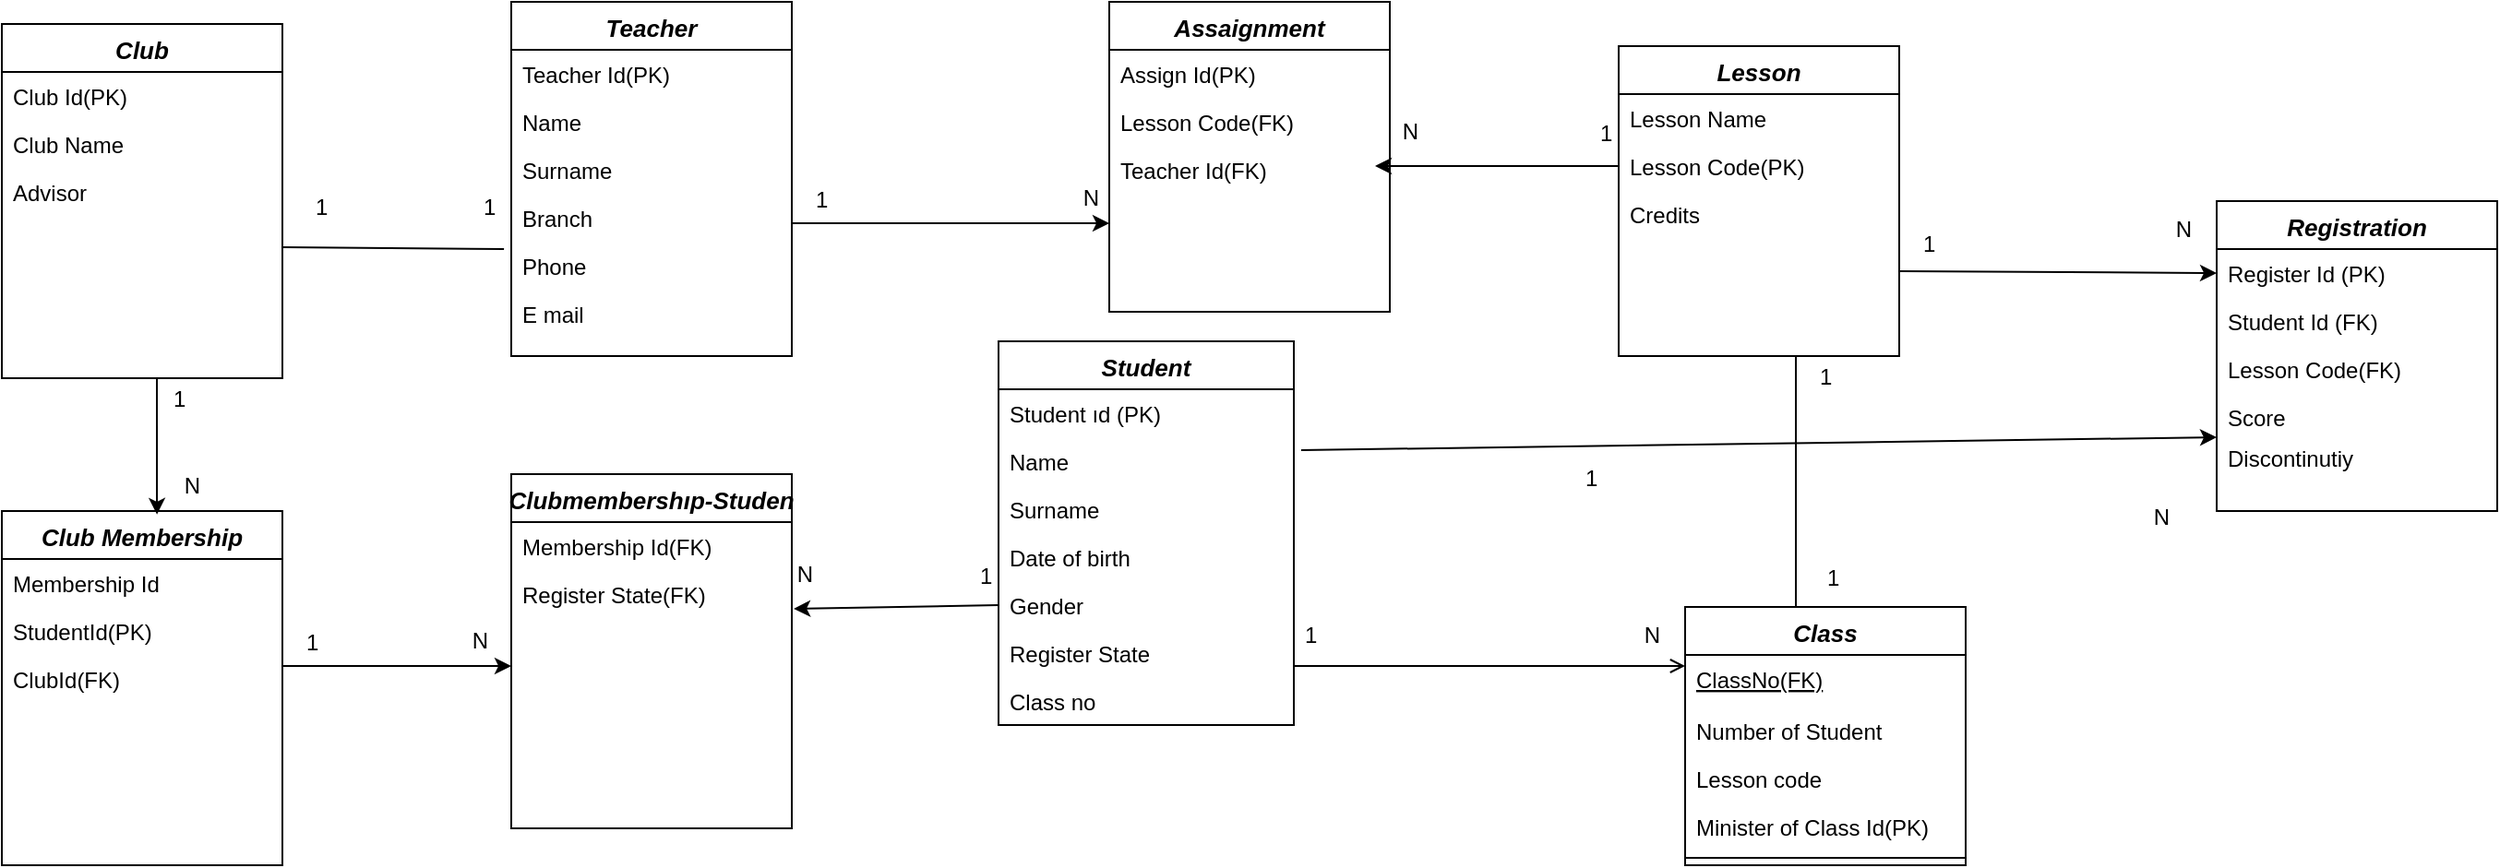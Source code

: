 <mxfile version="24.7.17">
  <diagram id="C5RBs43oDa-KdzZeNtuy" name="Page-1">
    <mxGraphModel dx="1664" dy="916" grid="1" gridSize="12" guides="1" tooltips="1" connect="1" arrows="1" fold="1" page="0" pageScale="1" pageWidth="827" pageHeight="1169" math="0" shadow="0">
      <root>
        <mxCell id="WIyWlLk6GJQsqaUBKTNV-0" />
        <mxCell id="WIyWlLk6GJQsqaUBKTNV-1" parent="WIyWlLk6GJQsqaUBKTNV-0" />
        <mxCell id="zkfFHV4jXpPFQw0GAbJ--0" value="Student" style="swimlane;fontStyle=3;align=center;verticalAlign=top;childLayout=stackLayout;horizontal=1;startSize=26;horizontalStack=0;resizeParent=1;resizeLast=0;collapsible=1;marginBottom=0;rounded=0;shadow=0;strokeWidth=1;fontSize=13;" parent="WIyWlLk6GJQsqaUBKTNV-1" vertex="1">
          <mxGeometry x="-72" y="-8" width="160" height="208" as="geometry">
            <mxRectangle x="230" y="140" width="160" height="26" as="alternateBounds" />
          </mxGeometry>
        </mxCell>
        <mxCell id="zkfFHV4jXpPFQw0GAbJ--1" value="Student ıd (PK)" style="text;align=left;verticalAlign=top;spacingLeft=4;spacingRight=4;overflow=hidden;rotatable=0;points=[[0,0.5],[1,0.5]];portConstraint=eastwest;fontStyle=0" parent="zkfFHV4jXpPFQw0GAbJ--0" vertex="1">
          <mxGeometry y="26" width="160" height="26" as="geometry" />
        </mxCell>
        <mxCell id="zkfFHV4jXpPFQw0GAbJ--2" value="Name" style="text;align=left;verticalAlign=top;spacingLeft=4;spacingRight=4;overflow=hidden;rotatable=0;points=[[0,0.5],[1,0.5]];portConstraint=eastwest;rounded=0;shadow=0;html=0;" parent="zkfFHV4jXpPFQw0GAbJ--0" vertex="1">
          <mxGeometry y="52" width="160" height="26" as="geometry" />
        </mxCell>
        <mxCell id="zkfFHV4jXpPFQw0GAbJ--3" value="Surname" style="text;align=left;verticalAlign=top;spacingLeft=4;spacingRight=4;overflow=hidden;rotatable=0;points=[[0,0.5],[1,0.5]];portConstraint=eastwest;rounded=0;shadow=0;html=0;" parent="zkfFHV4jXpPFQw0GAbJ--0" vertex="1">
          <mxGeometry y="78" width="160" height="26" as="geometry" />
        </mxCell>
        <mxCell id="4AtedxDWVgEgfzxoeVGV-2" value="Date of birth" style="text;align=left;verticalAlign=top;spacingLeft=4;spacingRight=4;overflow=hidden;rotatable=0;points=[[0,0.5],[1,0.5]];portConstraint=eastwest;" vertex="1" parent="zkfFHV4jXpPFQw0GAbJ--0">
          <mxGeometry y="104" width="160" height="26" as="geometry" />
        </mxCell>
        <mxCell id="4AtedxDWVgEgfzxoeVGV-4" value="Gender" style="text;align=left;verticalAlign=top;spacingLeft=4;spacingRight=4;overflow=hidden;rotatable=0;points=[[0,0.5],[1,0.5]];portConstraint=eastwest;" vertex="1" parent="zkfFHV4jXpPFQw0GAbJ--0">
          <mxGeometry y="130" width="160" height="26" as="geometry" />
        </mxCell>
        <mxCell id="4AtedxDWVgEgfzxoeVGV-1" value="Register State" style="text;align=left;verticalAlign=top;spacingLeft=4;spacingRight=4;overflow=hidden;rotatable=0;points=[[0,0.5],[1,0.5]];portConstraint=eastwest;" vertex="1" parent="zkfFHV4jXpPFQw0GAbJ--0">
          <mxGeometry y="156" width="160" height="26" as="geometry" />
        </mxCell>
        <mxCell id="4AtedxDWVgEgfzxoeVGV-5" value="Class no" style="text;align=left;verticalAlign=top;spacingLeft=4;spacingRight=4;overflow=hidden;rotatable=0;points=[[0,0.5],[1,0.5]];portConstraint=eastwest;fontStyle=0" vertex="1" parent="zkfFHV4jXpPFQw0GAbJ--0">
          <mxGeometry y="182" width="160" height="26" as="geometry" />
        </mxCell>
        <mxCell id="zkfFHV4jXpPFQw0GAbJ--17" value="Class" style="swimlane;fontStyle=3;align=center;verticalAlign=top;childLayout=stackLayout;horizontal=1;startSize=26;horizontalStack=0;resizeParent=1;resizeLast=0;collapsible=1;marginBottom=0;rounded=0;shadow=0;strokeWidth=1;fontSize=13;" parent="WIyWlLk6GJQsqaUBKTNV-1" vertex="1">
          <mxGeometry x="300" y="136" width="152" height="140" as="geometry">
            <mxRectangle x="550" y="140" width="160" height="26" as="alternateBounds" />
          </mxGeometry>
        </mxCell>
        <mxCell id="zkfFHV4jXpPFQw0GAbJ--18" value="ClassNo(FK)" style="text;align=left;verticalAlign=top;spacingLeft=4;spacingRight=4;overflow=hidden;rotatable=0;points=[[0,0.5],[1,0.5]];portConstraint=eastwest;fontStyle=4" parent="zkfFHV4jXpPFQw0GAbJ--17" vertex="1">
          <mxGeometry y="26" width="152" height="28" as="geometry" />
        </mxCell>
        <mxCell id="zkfFHV4jXpPFQw0GAbJ--19" value="Number of Student" style="text;align=left;verticalAlign=top;spacingLeft=4;spacingRight=4;overflow=hidden;rotatable=0;points=[[0,0.5],[1,0.5]];portConstraint=eastwest;rounded=0;shadow=0;html=0;" parent="zkfFHV4jXpPFQw0GAbJ--17" vertex="1">
          <mxGeometry y="54" width="152" height="26" as="geometry" />
        </mxCell>
        <mxCell id="zkfFHV4jXpPFQw0GAbJ--20" value="Lesson code" style="text;align=left;verticalAlign=top;spacingLeft=4;spacingRight=4;overflow=hidden;rotatable=0;points=[[0,0.5],[1,0.5]];portConstraint=eastwest;rounded=0;shadow=0;html=0;" parent="zkfFHV4jXpPFQw0GAbJ--17" vertex="1">
          <mxGeometry y="80" width="152" height="26" as="geometry" />
        </mxCell>
        <mxCell id="zkfFHV4jXpPFQw0GAbJ--21" value="Minister of Class Id(PK)" style="text;align=left;verticalAlign=top;spacingLeft=4;spacingRight=4;overflow=hidden;rotatable=0;points=[[0,0.5],[1,0.5]];portConstraint=eastwest;rounded=0;shadow=0;html=0;" parent="zkfFHV4jXpPFQw0GAbJ--17" vertex="1">
          <mxGeometry y="106" width="152" height="26" as="geometry" />
        </mxCell>
        <mxCell id="zkfFHV4jXpPFQw0GAbJ--23" value="" style="line;html=1;strokeWidth=1;align=left;verticalAlign=middle;spacingTop=-1;spacingLeft=3;spacingRight=3;rotatable=0;labelPosition=right;points=[];portConstraint=eastwest;" parent="zkfFHV4jXpPFQw0GAbJ--17" vertex="1">
          <mxGeometry y="132" width="152" height="8" as="geometry" />
        </mxCell>
        <mxCell id="zkfFHV4jXpPFQw0GAbJ--26" value="" style="endArrow=open;shadow=0;strokeWidth=1;rounded=0;curved=0;endFill=1;edgeStyle=elbowEdgeStyle;elbow=vertical;" parent="WIyWlLk6GJQsqaUBKTNV-1" source="zkfFHV4jXpPFQw0GAbJ--0" target="zkfFHV4jXpPFQw0GAbJ--17" edge="1">
          <mxGeometry x="0.5" y="41" relative="1" as="geometry">
            <mxPoint x="380" y="192" as="sourcePoint" />
            <mxPoint x="540" y="192" as="targetPoint" />
            <mxPoint x="-40" y="32" as="offset" />
          </mxGeometry>
        </mxCell>
        <mxCell id="zkfFHV4jXpPFQw0GAbJ--27" value="1" style="resizable=0;align=left;verticalAlign=bottom;labelBackgroundColor=none;fontSize=12;" parent="zkfFHV4jXpPFQw0GAbJ--26" connectable="0" vertex="1">
          <mxGeometry x="-1" relative="1" as="geometry">
            <mxPoint x="4" y="-8" as="offset" />
          </mxGeometry>
        </mxCell>
        <mxCell id="zkfFHV4jXpPFQw0GAbJ--28" value="N" style="resizable=0;align=right;verticalAlign=bottom;labelBackgroundColor=none;fontSize=12;" parent="zkfFHV4jXpPFQw0GAbJ--26" connectable="0" vertex="1">
          <mxGeometry x="1" relative="1" as="geometry">
            <mxPoint x="-12" y="-8" as="offset" />
          </mxGeometry>
        </mxCell>
        <mxCell id="4AtedxDWVgEgfzxoeVGV-11" value="Registration" style="swimlane;fontStyle=3;align=center;verticalAlign=top;childLayout=stackLayout;horizontal=1;startSize=26;horizontalStack=0;resizeParent=1;resizeLast=0;collapsible=1;marginBottom=0;rounded=0;shadow=0;strokeWidth=1;fontSize=13;" vertex="1" parent="WIyWlLk6GJQsqaUBKTNV-1">
          <mxGeometry x="588" y="-84" width="152" height="168" as="geometry">
            <mxRectangle x="230" y="140" width="160" height="26" as="alternateBounds" />
          </mxGeometry>
        </mxCell>
        <mxCell id="4AtedxDWVgEgfzxoeVGV-12" value="Register Id (PK)" style="text;align=left;verticalAlign=top;spacingLeft=4;spacingRight=4;overflow=hidden;rotatable=0;points=[[0,0.5],[1,0.5]];portConstraint=eastwest;fontStyle=0" vertex="1" parent="4AtedxDWVgEgfzxoeVGV-11">
          <mxGeometry y="26" width="152" height="26" as="geometry" />
        </mxCell>
        <mxCell id="4AtedxDWVgEgfzxoeVGV-13" value="Student Id (FK)" style="text;align=left;verticalAlign=top;spacingLeft=4;spacingRight=4;overflow=hidden;rotatable=0;points=[[0,0.5],[1,0.5]];portConstraint=eastwest;rounded=0;shadow=0;html=0;" vertex="1" parent="4AtedxDWVgEgfzxoeVGV-11">
          <mxGeometry y="52" width="152" height="26" as="geometry" />
        </mxCell>
        <mxCell id="4AtedxDWVgEgfzxoeVGV-14" value="Lesson Code(FK)" style="text;align=left;verticalAlign=top;spacingLeft=4;spacingRight=4;overflow=hidden;rotatable=0;points=[[0,0.5],[1,0.5]];portConstraint=eastwest;rounded=0;shadow=0;html=0;" vertex="1" parent="4AtedxDWVgEgfzxoeVGV-11">
          <mxGeometry y="78" width="152" height="26" as="geometry" />
        </mxCell>
        <mxCell id="4AtedxDWVgEgfzxoeVGV-15" value="Score" style="text;align=left;verticalAlign=top;spacingLeft=4;spacingRight=4;overflow=hidden;rotatable=0;points=[[0,0.5],[1,0.5]];portConstraint=eastwest;" vertex="1" parent="4AtedxDWVgEgfzxoeVGV-11">
          <mxGeometry y="104" width="152" height="22" as="geometry" />
        </mxCell>
        <mxCell id="4AtedxDWVgEgfzxoeVGV-16" value="Discontinutiy" style="text;align=left;verticalAlign=top;spacingLeft=4;spacingRight=4;overflow=hidden;rotatable=0;points=[[0,0.5],[1,0.5]];portConstraint=eastwest;" vertex="1" parent="4AtedxDWVgEgfzxoeVGV-11">
          <mxGeometry y="126" width="152" height="26" as="geometry" />
        </mxCell>
        <mxCell id="4AtedxDWVgEgfzxoeVGV-20" value="" style="endArrow=classic;html=1;rounded=0;entryX=0;entryY=0.077;entryDx=0;entryDy=0;entryPerimeter=0;exitX=1.025;exitY=0.269;exitDx=0;exitDy=0;exitPerimeter=0;" edge="1" parent="WIyWlLk6GJQsqaUBKTNV-1" source="zkfFHV4jXpPFQw0GAbJ--2" target="4AtedxDWVgEgfzxoeVGV-16">
          <mxGeometry width="50" height="50" relative="1" as="geometry">
            <mxPoint x="372" y="98" as="sourcePoint" />
            <mxPoint x="552" y="84" as="targetPoint" />
          </mxGeometry>
        </mxCell>
        <mxCell id="4AtedxDWVgEgfzxoeVGV-22" value="1" style="resizable=0;align=left;verticalAlign=bottom;labelBackgroundColor=none;fontSize=12;" connectable="0" vertex="1" parent="WIyWlLk6GJQsqaUBKTNV-1">
          <mxGeometry x="432" y="-72" as="geometry">
            <mxPoint x="-5" y="20" as="offset" />
          </mxGeometry>
        </mxCell>
        <mxCell id="4AtedxDWVgEgfzxoeVGV-23" value="N" style="resizable=0;align=right;verticalAlign=bottom;labelBackgroundColor=none;fontSize=12;" connectable="0" vertex="1" parent="WIyWlLk6GJQsqaUBKTNV-1">
          <mxGeometry x="564" y="96" as="geometry" />
        </mxCell>
        <mxCell id="4AtedxDWVgEgfzxoeVGV-24" value="Lesson" style="swimlane;fontStyle=3;align=center;verticalAlign=top;childLayout=stackLayout;horizontal=1;startSize=26;horizontalStack=0;resizeParent=1;resizeLast=0;collapsible=1;marginBottom=0;rounded=0;shadow=0;strokeWidth=1;fontSize=13;" vertex="1" parent="WIyWlLk6GJQsqaUBKTNV-1">
          <mxGeometry x="264" y="-168" width="152" height="168" as="geometry">
            <mxRectangle x="230" y="140" width="160" height="26" as="alternateBounds" />
          </mxGeometry>
        </mxCell>
        <mxCell id="4AtedxDWVgEgfzxoeVGV-25" value="Lesson Name" style="text;align=left;verticalAlign=top;spacingLeft=4;spacingRight=4;overflow=hidden;rotatable=0;points=[[0,0.5],[1,0.5]];portConstraint=eastwest;fontStyle=0" vertex="1" parent="4AtedxDWVgEgfzxoeVGV-24">
          <mxGeometry y="26" width="152" height="26" as="geometry" />
        </mxCell>
        <mxCell id="4AtedxDWVgEgfzxoeVGV-26" value="Lesson Code(PK)" style="text;align=left;verticalAlign=top;spacingLeft=4;spacingRight=4;overflow=hidden;rotatable=0;points=[[0,0.5],[1,0.5]];portConstraint=eastwest;rounded=0;shadow=0;html=0;" vertex="1" parent="4AtedxDWVgEgfzxoeVGV-24">
          <mxGeometry y="52" width="152" height="26" as="geometry" />
        </mxCell>
        <mxCell id="4AtedxDWVgEgfzxoeVGV-27" value="Credits" style="text;align=left;verticalAlign=top;spacingLeft=4;spacingRight=4;overflow=hidden;rotatable=0;points=[[0,0.5],[1,0.5]];portConstraint=eastwest;rounded=0;shadow=0;html=0;" vertex="1" parent="4AtedxDWVgEgfzxoeVGV-24">
          <mxGeometry y="78" width="152" height="26" as="geometry" />
        </mxCell>
        <mxCell id="4AtedxDWVgEgfzxoeVGV-31" value="" style="endArrow=classic;html=1;rounded=0;entryX=0;entryY=0.5;entryDx=0;entryDy=0;" edge="1" parent="WIyWlLk6GJQsqaUBKTNV-1" target="4AtedxDWVgEgfzxoeVGV-12">
          <mxGeometry width="50" height="50" relative="1" as="geometry">
            <mxPoint x="416" y="-46" as="sourcePoint" />
            <mxPoint x="466" y="-96" as="targetPoint" />
          </mxGeometry>
        </mxCell>
        <mxCell id="4AtedxDWVgEgfzxoeVGV-32" value="1" style="resizable=0;align=left;verticalAlign=bottom;labelBackgroundColor=none;fontSize=12;" connectable="0" vertex="1" parent="WIyWlLk6GJQsqaUBKTNV-1">
          <mxGeometry x="264" y="64" as="geometry">
            <mxPoint x="-20" y="11" as="offset" />
          </mxGeometry>
        </mxCell>
        <mxCell id="4AtedxDWVgEgfzxoeVGV-33" value="N" style="resizable=0;align=right;verticalAlign=bottom;labelBackgroundColor=none;fontSize=12;" connectable="0" vertex="1" parent="WIyWlLk6GJQsqaUBKTNV-1">
          <mxGeometry x="576" y="-60" as="geometry" />
        </mxCell>
        <mxCell id="4AtedxDWVgEgfzxoeVGV-35" value="Assaignment" style="swimlane;fontStyle=3;align=center;verticalAlign=top;childLayout=stackLayout;horizontal=1;startSize=26;horizontalStack=0;resizeParent=1;resizeLast=0;collapsible=1;marginBottom=0;rounded=0;shadow=0;strokeWidth=1;fontSize=13;" vertex="1" parent="WIyWlLk6GJQsqaUBKTNV-1">
          <mxGeometry x="-12" y="-192" width="152" height="168" as="geometry">
            <mxRectangle x="230" y="140" width="160" height="26" as="alternateBounds" />
          </mxGeometry>
        </mxCell>
        <mxCell id="4AtedxDWVgEgfzxoeVGV-36" value="Assign Id(PK)" style="text;align=left;verticalAlign=top;spacingLeft=4;spacingRight=4;overflow=hidden;rotatable=0;points=[[0,0.5],[1,0.5]];portConstraint=eastwest;fontStyle=0" vertex="1" parent="4AtedxDWVgEgfzxoeVGV-35">
          <mxGeometry y="26" width="152" height="26" as="geometry" />
        </mxCell>
        <mxCell id="4AtedxDWVgEgfzxoeVGV-37" value="Lesson Code(FK)" style="text;align=left;verticalAlign=top;spacingLeft=4;spacingRight=4;overflow=hidden;rotatable=0;points=[[0,0.5],[1,0.5]];portConstraint=eastwest;rounded=0;shadow=0;html=0;" vertex="1" parent="4AtedxDWVgEgfzxoeVGV-35">
          <mxGeometry y="52" width="152" height="26" as="geometry" />
        </mxCell>
        <mxCell id="4AtedxDWVgEgfzxoeVGV-38" value="Teacher Id(FK)" style="text;align=left;verticalAlign=top;spacingLeft=4;spacingRight=4;overflow=hidden;rotatable=0;points=[[0,0.5],[1,0.5]];portConstraint=eastwest;rounded=0;shadow=0;html=0;" vertex="1" parent="4AtedxDWVgEgfzxoeVGV-35">
          <mxGeometry y="78" width="152" height="26" as="geometry" />
        </mxCell>
        <mxCell id="4AtedxDWVgEgfzxoeVGV-39" value="" style="endArrow=classic;html=1;rounded=0;exitX=0;exitY=0.5;exitDx=0;exitDy=0;" edge="1" parent="WIyWlLk6GJQsqaUBKTNV-1" source="4AtedxDWVgEgfzxoeVGV-26">
          <mxGeometry width="50" height="50" relative="1" as="geometry">
            <mxPoint x="192" y="-71" as="sourcePoint" />
            <mxPoint x="132" y="-103" as="targetPoint" />
          </mxGeometry>
        </mxCell>
        <mxCell id="4AtedxDWVgEgfzxoeVGV-40" value="1" style="resizable=0;align=left;verticalAlign=bottom;labelBackgroundColor=none;fontSize=12;" connectable="0" vertex="1" parent="WIyWlLk6GJQsqaUBKTNV-1">
          <mxGeometry x="257" y="-132" as="geometry">
            <mxPoint x="-5" y="20" as="offset" />
          </mxGeometry>
        </mxCell>
        <mxCell id="4AtedxDWVgEgfzxoeVGV-41" value="N" style="resizable=0;align=right;verticalAlign=bottom;labelBackgroundColor=none;fontSize=12;" connectable="0" vertex="1" parent="WIyWlLk6GJQsqaUBKTNV-1">
          <mxGeometry x="152" y="-132" as="geometry">
            <mxPoint x="5" y="19" as="offset" />
          </mxGeometry>
        </mxCell>
        <mxCell id="4AtedxDWVgEgfzxoeVGV-43" value="Teacher" style="swimlane;fontStyle=3;align=center;verticalAlign=top;childLayout=stackLayout;horizontal=1;startSize=26;horizontalStack=0;resizeParent=1;resizeLast=0;collapsible=1;marginBottom=0;rounded=0;shadow=0;strokeWidth=1;fontSize=13;" vertex="1" parent="WIyWlLk6GJQsqaUBKTNV-1">
          <mxGeometry x="-336" y="-192" width="152" height="192" as="geometry">
            <mxRectangle x="230" y="140" width="160" height="26" as="alternateBounds" />
          </mxGeometry>
        </mxCell>
        <mxCell id="4AtedxDWVgEgfzxoeVGV-44" value="Teacher Id(PK)" style="text;align=left;verticalAlign=top;spacingLeft=4;spacingRight=4;overflow=hidden;rotatable=0;points=[[0,0.5],[1,0.5]];portConstraint=eastwest;fontStyle=0" vertex="1" parent="4AtedxDWVgEgfzxoeVGV-43">
          <mxGeometry y="26" width="152" height="26" as="geometry" />
        </mxCell>
        <mxCell id="4AtedxDWVgEgfzxoeVGV-45" value="Name" style="text;align=left;verticalAlign=top;spacingLeft=4;spacingRight=4;overflow=hidden;rotatable=0;points=[[0,0.5],[1,0.5]];portConstraint=eastwest;rounded=0;shadow=0;html=0;" vertex="1" parent="4AtedxDWVgEgfzxoeVGV-43">
          <mxGeometry y="52" width="152" height="26" as="geometry" />
        </mxCell>
        <mxCell id="4AtedxDWVgEgfzxoeVGV-46" value="Surname" style="text;align=left;verticalAlign=top;spacingLeft=4;spacingRight=4;overflow=hidden;rotatable=0;points=[[0,0.5],[1,0.5]];portConstraint=eastwest;rounded=0;shadow=0;html=0;" vertex="1" parent="4AtedxDWVgEgfzxoeVGV-43">
          <mxGeometry y="78" width="152" height="26" as="geometry" />
        </mxCell>
        <mxCell id="4AtedxDWVgEgfzxoeVGV-47" value="Branch" style="text;align=left;verticalAlign=top;spacingLeft=4;spacingRight=4;overflow=hidden;rotatable=0;points=[[0,0.5],[1,0.5]];portConstraint=eastwest;rounded=0;shadow=0;html=0;" vertex="1" parent="4AtedxDWVgEgfzxoeVGV-43">
          <mxGeometry y="104" width="152" height="26" as="geometry" />
        </mxCell>
        <mxCell id="4AtedxDWVgEgfzxoeVGV-48" value="Phone" style="text;align=left;verticalAlign=top;spacingLeft=4;spacingRight=4;overflow=hidden;rotatable=0;points=[[0,0.5],[1,0.5]];portConstraint=eastwest;rounded=0;shadow=0;html=0;" vertex="1" parent="4AtedxDWVgEgfzxoeVGV-43">
          <mxGeometry y="130" width="152" height="26" as="geometry" />
        </mxCell>
        <mxCell id="4AtedxDWVgEgfzxoeVGV-51" value="E mail" style="text;align=left;verticalAlign=top;spacingLeft=4;spacingRight=4;overflow=hidden;rotatable=0;points=[[0,0.5],[1,0.5]];portConstraint=eastwest;rounded=0;shadow=0;html=0;" vertex="1" parent="4AtedxDWVgEgfzxoeVGV-43">
          <mxGeometry y="156" width="152" height="26" as="geometry" />
        </mxCell>
        <mxCell id="4AtedxDWVgEgfzxoeVGV-52" value="" style="endArrow=classic;html=1;rounded=0;" edge="1" parent="WIyWlLk6GJQsqaUBKTNV-1">
          <mxGeometry width="50" height="50" relative="1" as="geometry">
            <mxPoint x="-184" y="-72" as="sourcePoint" />
            <mxPoint x="-12" y="-72" as="targetPoint" />
          </mxGeometry>
        </mxCell>
        <mxCell id="4AtedxDWVgEgfzxoeVGV-53" value="Club" style="swimlane;fontStyle=3;align=center;verticalAlign=top;childLayout=stackLayout;horizontal=1;startSize=26;horizontalStack=0;resizeParent=1;resizeLast=0;collapsible=1;marginBottom=0;rounded=0;shadow=0;strokeWidth=1;fontSize=13;" vertex="1" parent="WIyWlLk6GJQsqaUBKTNV-1">
          <mxGeometry x="-612" y="-180" width="152" height="192" as="geometry">
            <mxRectangle x="230" y="140" width="160" height="26" as="alternateBounds" />
          </mxGeometry>
        </mxCell>
        <mxCell id="4AtedxDWVgEgfzxoeVGV-54" value="Club Id(PK)" style="text;align=left;verticalAlign=top;spacingLeft=4;spacingRight=4;overflow=hidden;rotatable=0;points=[[0,0.5],[1,0.5]];portConstraint=eastwest;fontStyle=0" vertex="1" parent="4AtedxDWVgEgfzxoeVGV-53">
          <mxGeometry y="26" width="152" height="26" as="geometry" />
        </mxCell>
        <mxCell id="4AtedxDWVgEgfzxoeVGV-55" value="Club Name" style="text;align=left;verticalAlign=top;spacingLeft=4;spacingRight=4;overflow=hidden;rotatable=0;points=[[0,0.5],[1,0.5]];portConstraint=eastwest;rounded=0;shadow=0;html=0;" vertex="1" parent="4AtedxDWVgEgfzxoeVGV-53">
          <mxGeometry y="52" width="152" height="26" as="geometry" />
        </mxCell>
        <mxCell id="4AtedxDWVgEgfzxoeVGV-56" value="Advisor" style="text;align=left;verticalAlign=top;spacingLeft=4;spacingRight=4;overflow=hidden;rotatable=0;points=[[0,0.5],[1,0.5]];portConstraint=eastwest;rounded=0;shadow=0;html=0;" vertex="1" parent="4AtedxDWVgEgfzxoeVGV-53">
          <mxGeometry y="78" width="152" height="26" as="geometry" />
        </mxCell>
        <mxCell id="4AtedxDWVgEgfzxoeVGV-61" value="" style="endArrow=none;html=1;rounded=0;entryX=-0.026;entryY=0.154;entryDx=0;entryDy=0;entryPerimeter=0;" edge="1" parent="WIyWlLk6GJQsqaUBKTNV-1" target="4AtedxDWVgEgfzxoeVGV-48">
          <mxGeometry width="50" height="50" relative="1" as="geometry">
            <mxPoint x="-460" y="-59" as="sourcePoint" />
            <mxPoint x="-410" y="-109" as="targetPoint" />
          </mxGeometry>
        </mxCell>
        <mxCell id="4AtedxDWVgEgfzxoeVGV-62" value="N" style="resizable=0;align=right;verticalAlign=bottom;labelBackgroundColor=none;fontSize=12;" connectable="0" vertex="1" parent="WIyWlLk6GJQsqaUBKTNV-1">
          <mxGeometry x="-29" y="-120" as="geometry">
            <mxPoint x="13" y="43" as="offset" />
          </mxGeometry>
        </mxCell>
        <mxCell id="4AtedxDWVgEgfzxoeVGV-64" value="1" style="resizable=0;align=left;verticalAlign=bottom;labelBackgroundColor=none;fontSize=12;" connectable="0" vertex="1" parent="WIyWlLk6GJQsqaUBKTNV-1">
          <mxGeometry x="-168" y="-96" as="geometry">
            <mxPoint x="-5" y="20" as="offset" />
          </mxGeometry>
        </mxCell>
        <mxCell id="4AtedxDWVgEgfzxoeVGV-65" value="1" style="resizable=0;align=left;verticalAlign=bottom;labelBackgroundColor=none;fontSize=12;" connectable="0" vertex="1" parent="WIyWlLk6GJQsqaUBKTNV-1">
          <mxGeometry x="-439" y="-92" as="geometry">
            <mxPoint x="-5" y="20" as="offset" />
          </mxGeometry>
        </mxCell>
        <mxCell id="4AtedxDWVgEgfzxoeVGV-66" value="1" style="resizable=0;align=left;verticalAlign=bottom;labelBackgroundColor=none;fontSize=12;" connectable="0" vertex="1" parent="WIyWlLk6GJQsqaUBKTNV-1">
          <mxGeometry x="-348" y="-92" as="geometry">
            <mxPoint x="-5" y="20" as="offset" />
          </mxGeometry>
        </mxCell>
        <mxCell id="4AtedxDWVgEgfzxoeVGV-67" value="Club Membership" style="swimlane;fontStyle=3;align=center;verticalAlign=top;childLayout=stackLayout;horizontal=1;startSize=26;horizontalStack=0;resizeParent=1;resizeLast=0;collapsible=1;marginBottom=0;rounded=0;shadow=0;strokeWidth=1;fontSize=13;" vertex="1" parent="WIyWlLk6GJQsqaUBKTNV-1">
          <mxGeometry x="-612" y="84" width="152" height="192" as="geometry">
            <mxRectangle x="230" y="140" width="160" height="26" as="alternateBounds" />
          </mxGeometry>
        </mxCell>
        <mxCell id="4AtedxDWVgEgfzxoeVGV-68" value="Membership Id" style="text;align=left;verticalAlign=top;spacingLeft=4;spacingRight=4;overflow=hidden;rotatable=0;points=[[0,0.5],[1,0.5]];portConstraint=eastwest;fontStyle=0" vertex="1" parent="4AtedxDWVgEgfzxoeVGV-67">
          <mxGeometry y="26" width="152" height="26" as="geometry" />
        </mxCell>
        <mxCell id="4AtedxDWVgEgfzxoeVGV-69" value="StudentId(PK)" style="text;align=left;verticalAlign=top;spacingLeft=4;spacingRight=4;overflow=hidden;rotatable=0;points=[[0,0.5],[1,0.5]];portConstraint=eastwest;rounded=0;shadow=0;html=0;" vertex="1" parent="4AtedxDWVgEgfzxoeVGV-67">
          <mxGeometry y="52" width="152" height="26" as="geometry" />
        </mxCell>
        <mxCell id="4AtedxDWVgEgfzxoeVGV-70" value="ClubId(FK)" style="text;align=left;verticalAlign=top;spacingLeft=4;spacingRight=4;overflow=hidden;rotatable=0;points=[[0,0.5],[1,0.5]];portConstraint=eastwest;rounded=0;shadow=0;html=0;" vertex="1" parent="4AtedxDWVgEgfzxoeVGV-67">
          <mxGeometry y="78" width="152" height="26" as="geometry" />
        </mxCell>
        <mxCell id="4AtedxDWVgEgfzxoeVGV-72" value="" style="endArrow=classic;html=1;rounded=0;entryX=0.553;entryY=0.01;entryDx=0;entryDy=0;entryPerimeter=0;" edge="1" parent="WIyWlLk6GJQsqaUBKTNV-1" target="4AtedxDWVgEgfzxoeVGV-67">
          <mxGeometry width="50" height="50" relative="1" as="geometry">
            <mxPoint x="-528" y="12" as="sourcePoint" />
            <mxPoint x="-528" y="69" as="targetPoint" />
          </mxGeometry>
        </mxCell>
        <mxCell id="4AtedxDWVgEgfzxoeVGV-73" value="1" style="resizable=0;align=left;verticalAlign=bottom;labelBackgroundColor=none;fontSize=12;" connectable="0" vertex="1" parent="WIyWlLk6GJQsqaUBKTNV-1">
          <mxGeometry x="-516" y="12" as="geometry">
            <mxPoint x="-5" y="20" as="offset" />
          </mxGeometry>
        </mxCell>
        <mxCell id="4AtedxDWVgEgfzxoeVGV-74" value="N" style="resizable=0;align=right;verticalAlign=bottom;labelBackgroundColor=none;fontSize=12;" connectable="0" vertex="1" parent="WIyWlLk6GJQsqaUBKTNV-1">
          <mxGeometry x="-516" y="36" as="geometry">
            <mxPoint x="13" y="43" as="offset" />
          </mxGeometry>
        </mxCell>
        <mxCell id="4AtedxDWVgEgfzxoeVGV-75" value="Clubmembershıp-Studen" style="swimlane;fontStyle=3;align=center;verticalAlign=top;childLayout=stackLayout;horizontal=1;startSize=26;horizontalStack=0;resizeParent=1;resizeLast=0;collapsible=1;marginBottom=0;rounded=0;shadow=0;strokeWidth=1;fontSize=13;" vertex="1" parent="WIyWlLk6GJQsqaUBKTNV-1">
          <mxGeometry x="-336" y="64" width="152" height="192" as="geometry">
            <mxRectangle x="230" y="140" width="160" height="26" as="alternateBounds" />
          </mxGeometry>
        </mxCell>
        <mxCell id="4AtedxDWVgEgfzxoeVGV-76" value="Membership Id(FK)" style="text;align=left;verticalAlign=top;spacingLeft=4;spacingRight=4;overflow=hidden;rotatable=0;points=[[0,0.5],[1,0.5]];portConstraint=eastwest;fontStyle=0" vertex="1" parent="4AtedxDWVgEgfzxoeVGV-75">
          <mxGeometry y="26" width="152" height="26" as="geometry" />
        </mxCell>
        <mxCell id="4AtedxDWVgEgfzxoeVGV-78" value="Register State(FK)" style="text;align=left;verticalAlign=top;spacingLeft=4;spacingRight=4;overflow=hidden;rotatable=0;points=[[0,0.5],[1,0.5]];portConstraint=eastwest;rounded=0;shadow=0;html=0;" vertex="1" parent="4AtedxDWVgEgfzxoeVGV-75">
          <mxGeometry y="52" width="152" height="26" as="geometry" />
        </mxCell>
        <mxCell id="4AtedxDWVgEgfzxoeVGV-80" value="" style="endArrow=classic;html=1;rounded=0;" edge="1" parent="WIyWlLk6GJQsqaUBKTNV-1">
          <mxGeometry width="50" height="50" relative="1" as="geometry">
            <mxPoint x="-460" y="168" as="sourcePoint" />
            <mxPoint x="-336" y="168" as="targetPoint" />
          </mxGeometry>
        </mxCell>
        <mxCell id="4AtedxDWVgEgfzxoeVGV-81" value="1" style="resizable=0;align=left;verticalAlign=bottom;labelBackgroundColor=none;fontSize=12;" connectable="0" vertex="1" parent="WIyWlLk6GJQsqaUBKTNV-1">
          <mxGeometry x="-444" y="144" as="geometry">
            <mxPoint x="-5" y="20" as="offset" />
          </mxGeometry>
        </mxCell>
        <mxCell id="4AtedxDWVgEgfzxoeVGV-82" value="N" style="resizable=0;align=right;verticalAlign=bottom;labelBackgroundColor=none;fontSize=12;" connectable="0" vertex="1" parent="WIyWlLk6GJQsqaUBKTNV-1">
          <mxGeometry x="-360" y="120" as="geometry">
            <mxPoint x="13" y="43" as="offset" />
          </mxGeometry>
        </mxCell>
        <mxCell id="4AtedxDWVgEgfzxoeVGV-83" value="" style="endArrow=classic;html=1;rounded=0;exitX=0;exitY=0.5;exitDx=0;exitDy=0;entryX=1.007;entryY=0.808;entryDx=0;entryDy=0;entryPerimeter=0;" edge="1" parent="WIyWlLk6GJQsqaUBKTNV-1" source="4AtedxDWVgEgfzxoeVGV-4" target="4AtedxDWVgEgfzxoeVGV-78">
          <mxGeometry width="50" height="50" relative="1" as="geometry">
            <mxPoint x="-180" y="120" as="sourcePoint" />
            <mxPoint x="-168" y="156" as="targetPoint" />
          </mxGeometry>
        </mxCell>
        <mxCell id="4AtedxDWVgEgfzxoeVGV-84" value="1" style="resizable=0;align=left;verticalAlign=bottom;labelBackgroundColor=none;fontSize=12;" connectable="0" vertex="1" parent="WIyWlLk6GJQsqaUBKTNV-1">
          <mxGeometry x="-79" y="108" as="geometry">
            <mxPoint x="-5" y="20" as="offset" />
          </mxGeometry>
        </mxCell>
        <mxCell id="4AtedxDWVgEgfzxoeVGV-85" value="N" style="resizable=0;align=right;verticalAlign=bottom;labelBackgroundColor=none;fontSize=12;" connectable="0" vertex="1" parent="WIyWlLk6GJQsqaUBKTNV-1">
          <mxGeometry x="-184" y="84" as="geometry">
            <mxPoint x="13" y="43" as="offset" />
          </mxGeometry>
        </mxCell>
        <mxCell id="4AtedxDWVgEgfzxoeVGV-86" value="" style="endArrow=none;html=1;rounded=0;" edge="1" parent="WIyWlLk6GJQsqaUBKTNV-1">
          <mxGeometry width="50" height="50" relative="1" as="geometry">
            <mxPoint x="360" y="136" as="sourcePoint" />
            <mxPoint x="360" as="targetPoint" />
          </mxGeometry>
        </mxCell>
        <mxCell id="4AtedxDWVgEgfzxoeVGV-87" value="1" style="resizable=0;align=left;verticalAlign=bottom;labelBackgroundColor=none;fontSize=12;" connectable="0" vertex="1" parent="WIyWlLk6GJQsqaUBKTNV-1">
          <mxGeometry x="376" as="geometry">
            <mxPoint x="-5" y="20" as="offset" />
          </mxGeometry>
        </mxCell>
        <mxCell id="4AtedxDWVgEgfzxoeVGV-88" value="1" style="resizable=0;align=left;verticalAlign=bottom;labelBackgroundColor=none;fontSize=12;" connectable="0" vertex="1" parent="WIyWlLk6GJQsqaUBKTNV-1">
          <mxGeometry x="389" y="84" as="geometry">
            <mxPoint x="-14" y="45" as="offset" />
          </mxGeometry>
        </mxCell>
      </root>
    </mxGraphModel>
  </diagram>
</mxfile>
